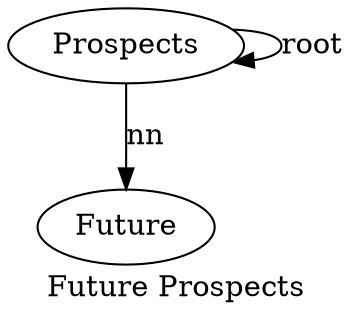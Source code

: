 digraph "Future Prospects" {
label="Future Prospects";
Prospects2 [style=filled, fillcolor=white, label=Prospects];
Future1 [style=filled, fillcolor=white, label=Future];
Prospects2 -> Future1  [label=nn];
Prospects2 -> Prospects2  [label=root];
}

